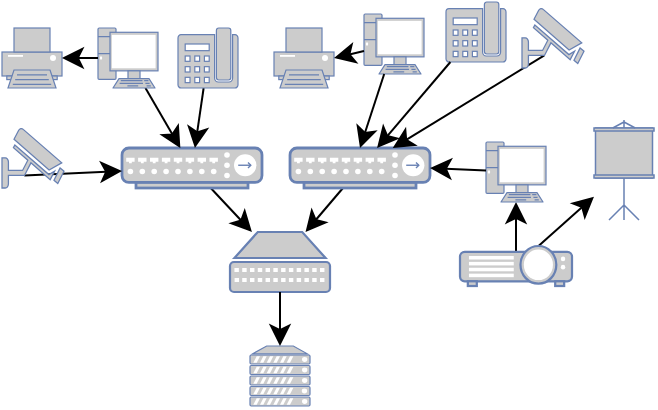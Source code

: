 <mxfile version="26.0.10">
  <diagram id="uHDWTQrGH9c-VjMVEw55" name="Страница — 2">
    <mxGraphModel dx="484" dy="198" grid="0" gridSize="10" guides="1" tooltips="1" connect="1" arrows="1" fold="1" page="0" pageScale="1" pageWidth="827" pageHeight="1169" math="0" shadow="0">
      <root>
        <mxCell id="0" />
        <mxCell id="1" parent="0" />
        <mxCell id="Q4F-Nlhu7PgW44vQX0QX-2" value="" style="fontColor=#0066CC;verticalAlign=top;verticalLabelPosition=bottom;labelPosition=center;align=center;html=1;outlineConnect=0;fillColor=#CCCCCC;strokeColor=#6881B3;gradientColor=none;gradientDirection=north;strokeWidth=2;shape=mxgraph.networks.pc;" parent="1" vertex="1">
          <mxGeometry x="359" y="507" width="30" height="30" as="geometry" />
        </mxCell>
        <mxCell id="U0aAAGwiuxb6hPv4LQY0-41" style="edgeStyle=none;curved=1;rounded=0;orthogonalLoop=1;jettySize=auto;html=1;fontSize=12;startSize=8;endSize=8;" parent="1" source="Q4F-Nlhu7PgW44vQX0QX-3" target="U0aAAGwiuxb6hPv4LQY0-39" edge="1">
          <mxGeometry relative="1" as="geometry" />
        </mxCell>
        <mxCell id="Q4F-Nlhu7PgW44vQX0QX-3" value="" style="fontColor=#0066CC;verticalAlign=top;verticalLabelPosition=bottom;labelPosition=center;align=center;html=1;outlineConnect=0;fillColor=#CCCCCC;strokeColor=#6881B3;gradientColor=none;gradientDirection=north;strokeWidth=2;shape=mxgraph.networks.hub;" parent="1" vertex="1">
          <mxGeometry x="238" y="574" width="70" height="20" as="geometry" />
        </mxCell>
        <mxCell id="U0aAAGwiuxb6hPv4LQY0-5" value="" style="fontColor=#0066CC;verticalAlign=top;verticalLabelPosition=bottom;labelPosition=center;align=center;html=1;outlineConnect=0;fillColor=#CCCCCC;strokeColor=#6881B3;gradientColor=none;gradientDirection=north;strokeWidth=2;shape=mxgraph.networks.server;" parent="1" vertex="1">
          <mxGeometry x="302" y="673" width="30" height="30" as="geometry" />
        </mxCell>
        <mxCell id="U0aAAGwiuxb6hPv4LQY0-13" value="" style="fontColor=#0066CC;verticalAlign=top;verticalLabelPosition=bottom;labelPosition=center;align=center;html=1;outlineConnect=0;fillColor=#CCCCCC;strokeColor=#6881B3;gradientColor=none;gradientDirection=north;strokeWidth=2;shape=mxgraph.networks.phone_2;" parent="1" vertex="1">
          <mxGeometry x="400" y="501" width="30" height="30" as="geometry" />
        </mxCell>
        <mxCell id="U0aAAGwiuxb6hPv4LQY0-14" value="" style="fontColor=#0066CC;verticalAlign=top;verticalLabelPosition=bottom;labelPosition=center;align=center;html=1;outlineConnect=0;fillColor=#CCCCCC;strokeColor=#6881B3;gradientColor=none;gradientDirection=north;strokeWidth=2;shape=mxgraph.networks.printer;" parent="1" vertex="1">
          <mxGeometry x="314" y="514" width="30" height="30" as="geometry" />
        </mxCell>
        <mxCell id="U0aAAGwiuxb6hPv4LQY0-15" style="edgeStyle=none;curved=1;rounded=0;orthogonalLoop=1;jettySize=auto;html=1;entryX=1;entryY=0.5;entryDx=0;entryDy=0;entryPerimeter=0;fontSize=12;startSize=8;endSize=8;" parent="1" source="Q4F-Nlhu7PgW44vQX0QX-2" target="U0aAAGwiuxb6hPv4LQY0-14" edge="1">
          <mxGeometry relative="1" as="geometry" />
        </mxCell>
        <mxCell id="U0aAAGwiuxb6hPv4LQY0-22" style="edgeStyle=none;curved=1;rounded=0;orthogonalLoop=1;jettySize=auto;html=1;fontSize=12;startSize=8;endSize=8;" parent="1" source="U0aAAGwiuxb6hPv4LQY0-18" target="Q4F-Nlhu7PgW44vQX0QX-3" edge="1">
          <mxGeometry relative="1" as="geometry" />
        </mxCell>
        <mxCell id="U0aAAGwiuxb6hPv4LQY0-18" value="" style="fontColor=#0066CC;verticalAlign=top;verticalLabelPosition=bottom;labelPosition=center;align=center;html=1;outlineConnect=0;fillColor=#CCCCCC;strokeColor=#6881B3;gradientColor=none;gradientDirection=north;strokeWidth=2;shape=mxgraph.networks.pc;" parent="1" vertex="1">
          <mxGeometry x="226" y="514" width="30" height="30" as="geometry" />
        </mxCell>
        <mxCell id="U0aAAGwiuxb6hPv4LQY0-76" style="edgeStyle=none;curved=1;rounded=0;orthogonalLoop=1;jettySize=auto;html=1;fontSize=12;startSize=8;endSize=8;" parent="1" source="U0aAAGwiuxb6hPv4LQY0-19" target="Q4F-Nlhu7PgW44vQX0QX-3" edge="1">
          <mxGeometry relative="1" as="geometry" />
        </mxCell>
        <mxCell id="U0aAAGwiuxb6hPv4LQY0-19" value="" style="fontColor=#0066CC;verticalAlign=top;verticalLabelPosition=bottom;labelPosition=center;align=center;html=1;outlineConnect=0;fillColor=#CCCCCC;strokeColor=#6881B3;gradientColor=none;gradientDirection=north;strokeWidth=2;shape=mxgraph.networks.phone_2;" parent="1" vertex="1">
          <mxGeometry x="266" y="514" width="30" height="30" as="geometry" />
        </mxCell>
        <mxCell id="U0aAAGwiuxb6hPv4LQY0-20" value="" style="fontColor=#0066CC;verticalAlign=top;verticalLabelPosition=bottom;labelPosition=center;align=center;html=1;outlineConnect=0;fillColor=#CCCCCC;strokeColor=#6881B3;gradientColor=none;gradientDirection=north;strokeWidth=2;shape=mxgraph.networks.printer;" parent="1" vertex="1">
          <mxGeometry x="178" y="514" width="30" height="30" as="geometry" />
        </mxCell>
        <mxCell id="U0aAAGwiuxb6hPv4LQY0-21" style="edgeStyle=none;curved=1;rounded=0;orthogonalLoop=1;jettySize=auto;html=1;entryX=1;entryY=0.5;entryDx=0;entryDy=0;entryPerimeter=0;fontSize=12;startSize=8;endSize=8;" parent="1" source="U0aAAGwiuxb6hPv4LQY0-18" target="U0aAAGwiuxb6hPv4LQY0-20" edge="1">
          <mxGeometry relative="1" as="geometry" />
        </mxCell>
        <mxCell id="U0aAAGwiuxb6hPv4LQY0-40" style="edgeStyle=none;curved=1;rounded=0;orthogonalLoop=1;jettySize=auto;html=1;fontSize=12;startSize=8;endSize=8;" parent="1" source="U0aAAGwiuxb6hPv4LQY0-26" target="U0aAAGwiuxb6hPv4LQY0-39" edge="1">
          <mxGeometry relative="1" as="geometry" />
        </mxCell>
        <mxCell id="U0aAAGwiuxb6hPv4LQY0-26" value="" style="fontColor=#0066CC;verticalAlign=top;verticalLabelPosition=bottom;labelPosition=center;align=center;html=1;outlineConnect=0;fillColor=#CCCCCC;strokeColor=#6881B3;gradientColor=none;gradientDirection=north;strokeWidth=2;shape=mxgraph.networks.hub;" parent="1" vertex="1">
          <mxGeometry x="322" y="574" width="70" height="20" as="geometry" />
        </mxCell>
        <mxCell id="U0aAAGwiuxb6hPv4LQY0-27" style="edgeStyle=none;curved=1;rounded=0;orthogonalLoop=1;jettySize=auto;html=1;entryX=0.5;entryY=0;entryDx=0;entryDy=0;entryPerimeter=0;fontSize=12;startSize=8;endSize=8;" parent="1" source="Q4F-Nlhu7PgW44vQX0QX-2" target="U0aAAGwiuxb6hPv4LQY0-26" edge="1">
          <mxGeometry relative="1" as="geometry" />
        </mxCell>
        <mxCell id="MdrdQIbU64UCDHdkvJX2-1" style="edgeStyle=none;curved=1;rounded=0;orthogonalLoop=1;jettySize=auto;html=1;exitX=0.5;exitY=0.15;exitDx=0;exitDy=0;exitPerimeter=0;fontSize=12;startSize=8;endSize=8;" edge="1" parent="1" source="U0aAAGwiuxb6hPv4LQY0-29" target="U0aAAGwiuxb6hPv4LQY0-34">
          <mxGeometry relative="1" as="geometry" />
        </mxCell>
        <mxCell id="MdrdQIbU64UCDHdkvJX2-2" style="edgeStyle=none;curved=1;rounded=0;orthogonalLoop=1;jettySize=auto;html=1;fontSize=12;startSize=8;endSize=8;" edge="1" parent="1" source="U0aAAGwiuxb6hPv4LQY0-29" target="U0aAAGwiuxb6hPv4LQY0-30">
          <mxGeometry relative="1" as="geometry" />
        </mxCell>
        <mxCell id="U0aAAGwiuxb6hPv4LQY0-29" value="" style="fontColor=#0066CC;verticalAlign=top;verticalLabelPosition=bottom;labelPosition=center;align=center;html=1;outlineConnect=0;fillColor=#CCCCCC;strokeColor=#6881B3;gradientColor=none;gradientDirection=north;strokeWidth=2;shape=mxgraph.networks.video_projector;" parent="1" vertex="1">
          <mxGeometry x="407" y="623" width="56" height="20" as="geometry" />
        </mxCell>
        <mxCell id="U0aAAGwiuxb6hPv4LQY0-30" value="" style="fontColor=#0066CC;verticalAlign=top;verticalLabelPosition=bottom;labelPosition=center;align=center;html=1;outlineConnect=0;fillColor=#CCCCCC;strokeColor=#6881B3;gradientColor=none;gradientDirection=north;strokeWidth=2;shape=mxgraph.networks.video_projector_screen;" parent="1" vertex="1">
          <mxGeometry x="474" y="560" width="30" height="50" as="geometry" />
        </mxCell>
        <mxCell id="U0aAAGwiuxb6hPv4LQY0-34" value="" style="fontColor=#0066CC;verticalAlign=top;verticalLabelPosition=bottom;labelPosition=center;align=center;html=1;outlineConnect=0;fillColor=#CCCCCC;strokeColor=#6881B3;gradientColor=none;gradientDirection=north;strokeWidth=2;shape=mxgraph.networks.pc;" parent="1" vertex="1">
          <mxGeometry x="420" y="571" width="30" height="30" as="geometry" />
        </mxCell>
        <mxCell id="U0aAAGwiuxb6hPv4LQY0-39" value="" style="fontColor=#0066CC;verticalAlign=top;verticalLabelPosition=bottom;labelPosition=center;align=center;html=1;outlineConnect=0;fillColor=#CCCCCC;strokeColor=#6881B3;gradientColor=none;gradientDirection=north;strokeWidth=2;shape=mxgraph.networks.patch_panel;" parent="1" vertex="1">
          <mxGeometry x="292" y="616" width="50" height="30" as="geometry" />
        </mxCell>
        <mxCell id="U0aAAGwiuxb6hPv4LQY0-42" style="edgeStyle=none;curved=1;rounded=0;orthogonalLoop=1;jettySize=auto;html=1;fontSize=12;startSize=8;endSize=8;" parent="1" source="U0aAAGwiuxb6hPv4LQY0-39" target="U0aAAGwiuxb6hPv4LQY0-5" edge="1">
          <mxGeometry relative="1" as="geometry" />
        </mxCell>
        <mxCell id="U0aAAGwiuxb6hPv4LQY0-44" style="edgeStyle=none;curved=1;rounded=0;orthogonalLoop=1;jettySize=auto;html=1;entryX=1;entryY=0.5;entryDx=0;entryDy=0;entryPerimeter=0;fontSize=12;startSize=8;endSize=8;" parent="1" source="U0aAAGwiuxb6hPv4LQY0-34" target="U0aAAGwiuxb6hPv4LQY0-26" edge="1">
          <mxGeometry relative="1" as="geometry" />
        </mxCell>
        <mxCell id="U0aAAGwiuxb6hPv4LQY0-72" style="edgeStyle=none;curved=1;rounded=0;orthogonalLoop=1;jettySize=auto;html=1;exitX=0.36;exitY=0.79;exitDx=0;exitDy=0;exitPerimeter=0;fontSize=12;startSize=8;endSize=8;" parent="1" source="U0aAAGwiuxb6hPv4LQY0-47" target="U0aAAGwiuxb6hPv4LQY0-26" edge="1">
          <mxGeometry relative="1" as="geometry" />
        </mxCell>
        <mxCell id="U0aAAGwiuxb6hPv4LQY0-47" value="" style="fontColor=#0066CC;verticalAlign=top;verticalLabelPosition=bottom;labelPosition=center;align=center;html=1;outlineConnect=0;fillColor=#CCCCCC;strokeColor=#6881B3;gradientColor=none;gradientDirection=north;strokeWidth=2;shape=mxgraph.networks.security_camera;" parent="1" vertex="1">
          <mxGeometry x="438" y="504" width="31" height="30" as="geometry" />
        </mxCell>
        <mxCell id="U0aAAGwiuxb6hPv4LQY0-69" style="edgeStyle=none;curved=1;rounded=0;orthogonalLoop=1;jettySize=auto;html=1;exitX=0.36;exitY=0.79;exitDx=0;exitDy=0;exitPerimeter=0;fontSize=12;startSize=8;endSize=8;" parent="1" source="U0aAAGwiuxb6hPv4LQY0-68" target="Q4F-Nlhu7PgW44vQX0QX-3" edge="1">
          <mxGeometry relative="1" as="geometry" />
        </mxCell>
        <mxCell id="U0aAAGwiuxb6hPv4LQY0-68" value="" style="fontColor=#0066CC;verticalAlign=top;verticalLabelPosition=bottom;labelPosition=center;align=center;html=1;outlineConnect=0;fillColor=#CCCCCC;strokeColor=#6881B3;gradientColor=none;gradientDirection=north;strokeWidth=2;shape=mxgraph.networks.security_camera;" parent="1" vertex="1">
          <mxGeometry x="178" y="564" width="31" height="30" as="geometry" />
        </mxCell>
        <mxCell id="U0aAAGwiuxb6hPv4LQY0-73" style="edgeStyle=none;curved=1;rounded=0;orthogonalLoop=1;jettySize=auto;html=1;fontSize=12;startSize=8;endSize=8;" parent="1" source="U0aAAGwiuxb6hPv4LQY0-13" target="U0aAAGwiuxb6hPv4LQY0-26" edge="1">
          <mxGeometry relative="1" as="geometry" />
        </mxCell>
      </root>
    </mxGraphModel>
  </diagram>
</mxfile>
